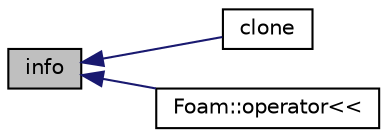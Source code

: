 digraph "info"
{
  bgcolor="transparent";
  edge [fontname="Helvetica",fontsize="10",labelfontname="Helvetica",labelfontsize="10"];
  node [fontname="Helvetica",fontsize="10",shape=record];
  rankdir="LR";
  Node983 [label="info",height=0.2,width=0.4,color="black", fillcolor="grey75", style="filled", fontcolor="black"];
  Node983 -> Node984 [dir="back",color="midnightblue",fontsize="10",style="solid",fontname="Helvetica"];
  Node984 [label="clone",height=0.2,width=0.4,color="black",URL="$a28349.html#a965f7dda1b12ecbb8985f8019b255ba8",tooltip="Return clone. "];
  Node983 -> Node985 [dir="back",color="midnightblue",fontsize="10",style="solid",fontname="Helvetica"];
  Node985 [label="Foam::operator\<\<",height=0.2,width=0.4,color="black",URL="$a21851.html#a494e491d0873b1fd79b19ee5c26db4e0"];
}
